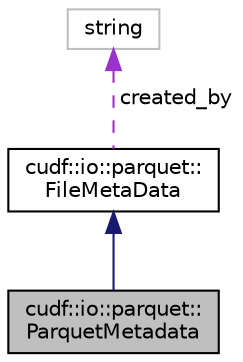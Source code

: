 digraph "cudf::io::parquet::ParquetMetadata"
{
 // LATEX_PDF_SIZE
  edge [fontname="Helvetica",fontsize="10",labelfontname="Helvetica",labelfontsize="10"];
  node [fontname="Helvetica",fontsize="10",shape=record];
  Node1 [label="cudf::io::parquet::\lParquetMetadata",height=0.2,width=0.4,color="black", fillcolor="grey75", style="filled", fontcolor="black",tooltip="A helper wrapper for Parquet file metadata. Provides some additional convenience methods for initiali..."];
  Node2 -> Node1 [dir="back",color="midnightblue",fontsize="10",style="solid",fontname="Helvetica"];
  Node2 [label="cudf::io::parquet::\lFileMetaData",height=0.2,width=0.4,color="black", fillcolor="white", style="filled",URL="$structcudf_1_1io_1_1parquet_1_1FileMetaData.html",tooltip="Thrift-derived struct describing file-level metadata."];
  Node3 -> Node2 [dir="back",color="darkorchid3",fontsize="10",style="dashed",label=" created_by" ,fontname="Helvetica"];
  Node3 [label="string",height=0.2,width=0.4,color="grey75", fillcolor="white", style="filled",tooltip=" "];
}
